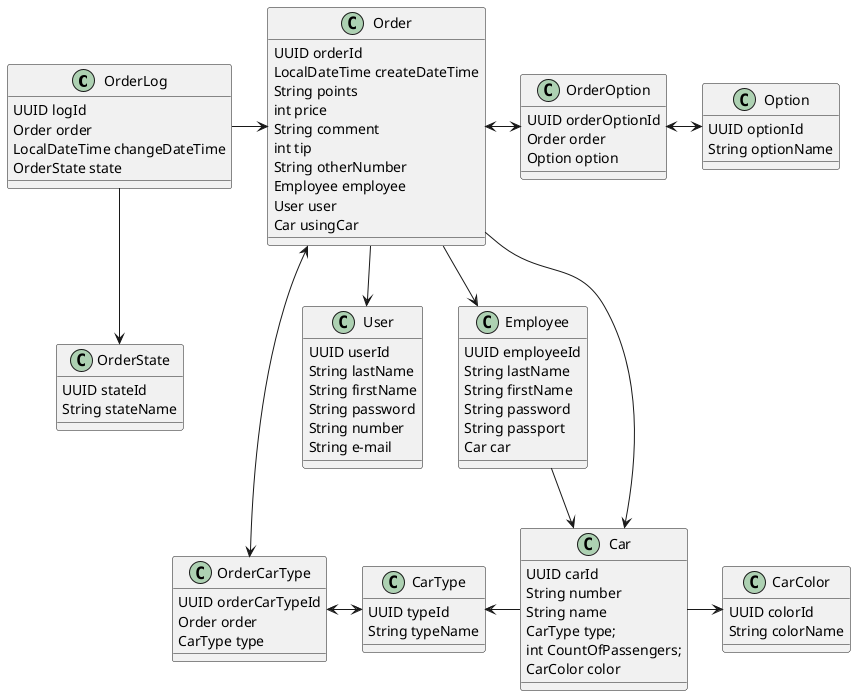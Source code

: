 @startuml
'https://plantuml.com/class-diagram

OrderLog -> Order
Order --> User
Order --> Employee
Employee --> Car
OrderLog --> OrderState
Car -> CarColor
CarType <- Car
Order -> Car
Order <-> OrderOption
OrderOption <-> Option
Order <--> OrderCarType
OrderCarType <-> CarType

class OrderLog{
UUID logId
Order order
LocalDateTime changeDateTime
OrderState state
}

class Order{
UUID orderId
LocalDateTime createDateTime
String points
int price
String comment
int tip
String otherNumber
Employee employee
User user
Car usingCar
}


class OrderCarType{
UUID orderCarTypeId
Order order
CarType type
}

class CarType{
UUID typeId
String typeName
}

class OrderOption{
UUID orderOptionId
Order order
Option option
}

class Option{
UUID optionId
String optionName
}

class User {
UUID userId
String lastName
String firstName
String password
String number
String e-mail
}

class Employee{
UUID employeeId
String lastName
String firstName
String password
String passport
Car car
}

class Car{
UUID carId
String number
String name
CarType type;
int CountOfPassengers;
CarColor color
}

class CarColor{
UUID colorId
String colorName
}

class OrderState{
UUID stateId
String stateName
}
@enduml